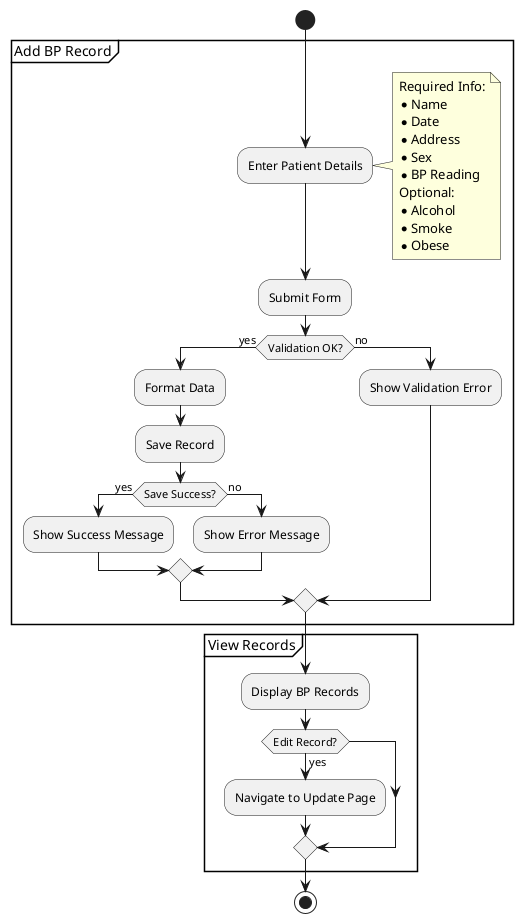 @startuml BP Monitoring Activity

start

partition "Add BP Record" {
  :Enter Patient Details;
  note right
    Required Info:
    * Name
    * Date
    * Address
    * Sex
    * BP Reading
    Optional:
    * Alcohol
    * Smoke
    * Obese
  end note
  :Submit Form;
  
  if (Validation OK?) then (yes)
    :Format Data;
    :Save Record;
    if (Save Success?) then (yes)
      :Show Success Message;
    else (no)
      :Show Error Message;
    endif
  else (no)
    :Show Validation Error;
  endif
}

partition "View Records" {
  :Display BP Records;
  if (Edit Record?) then (yes)
    :Navigate to Update Page;
  endif
}

stop

@enduml 